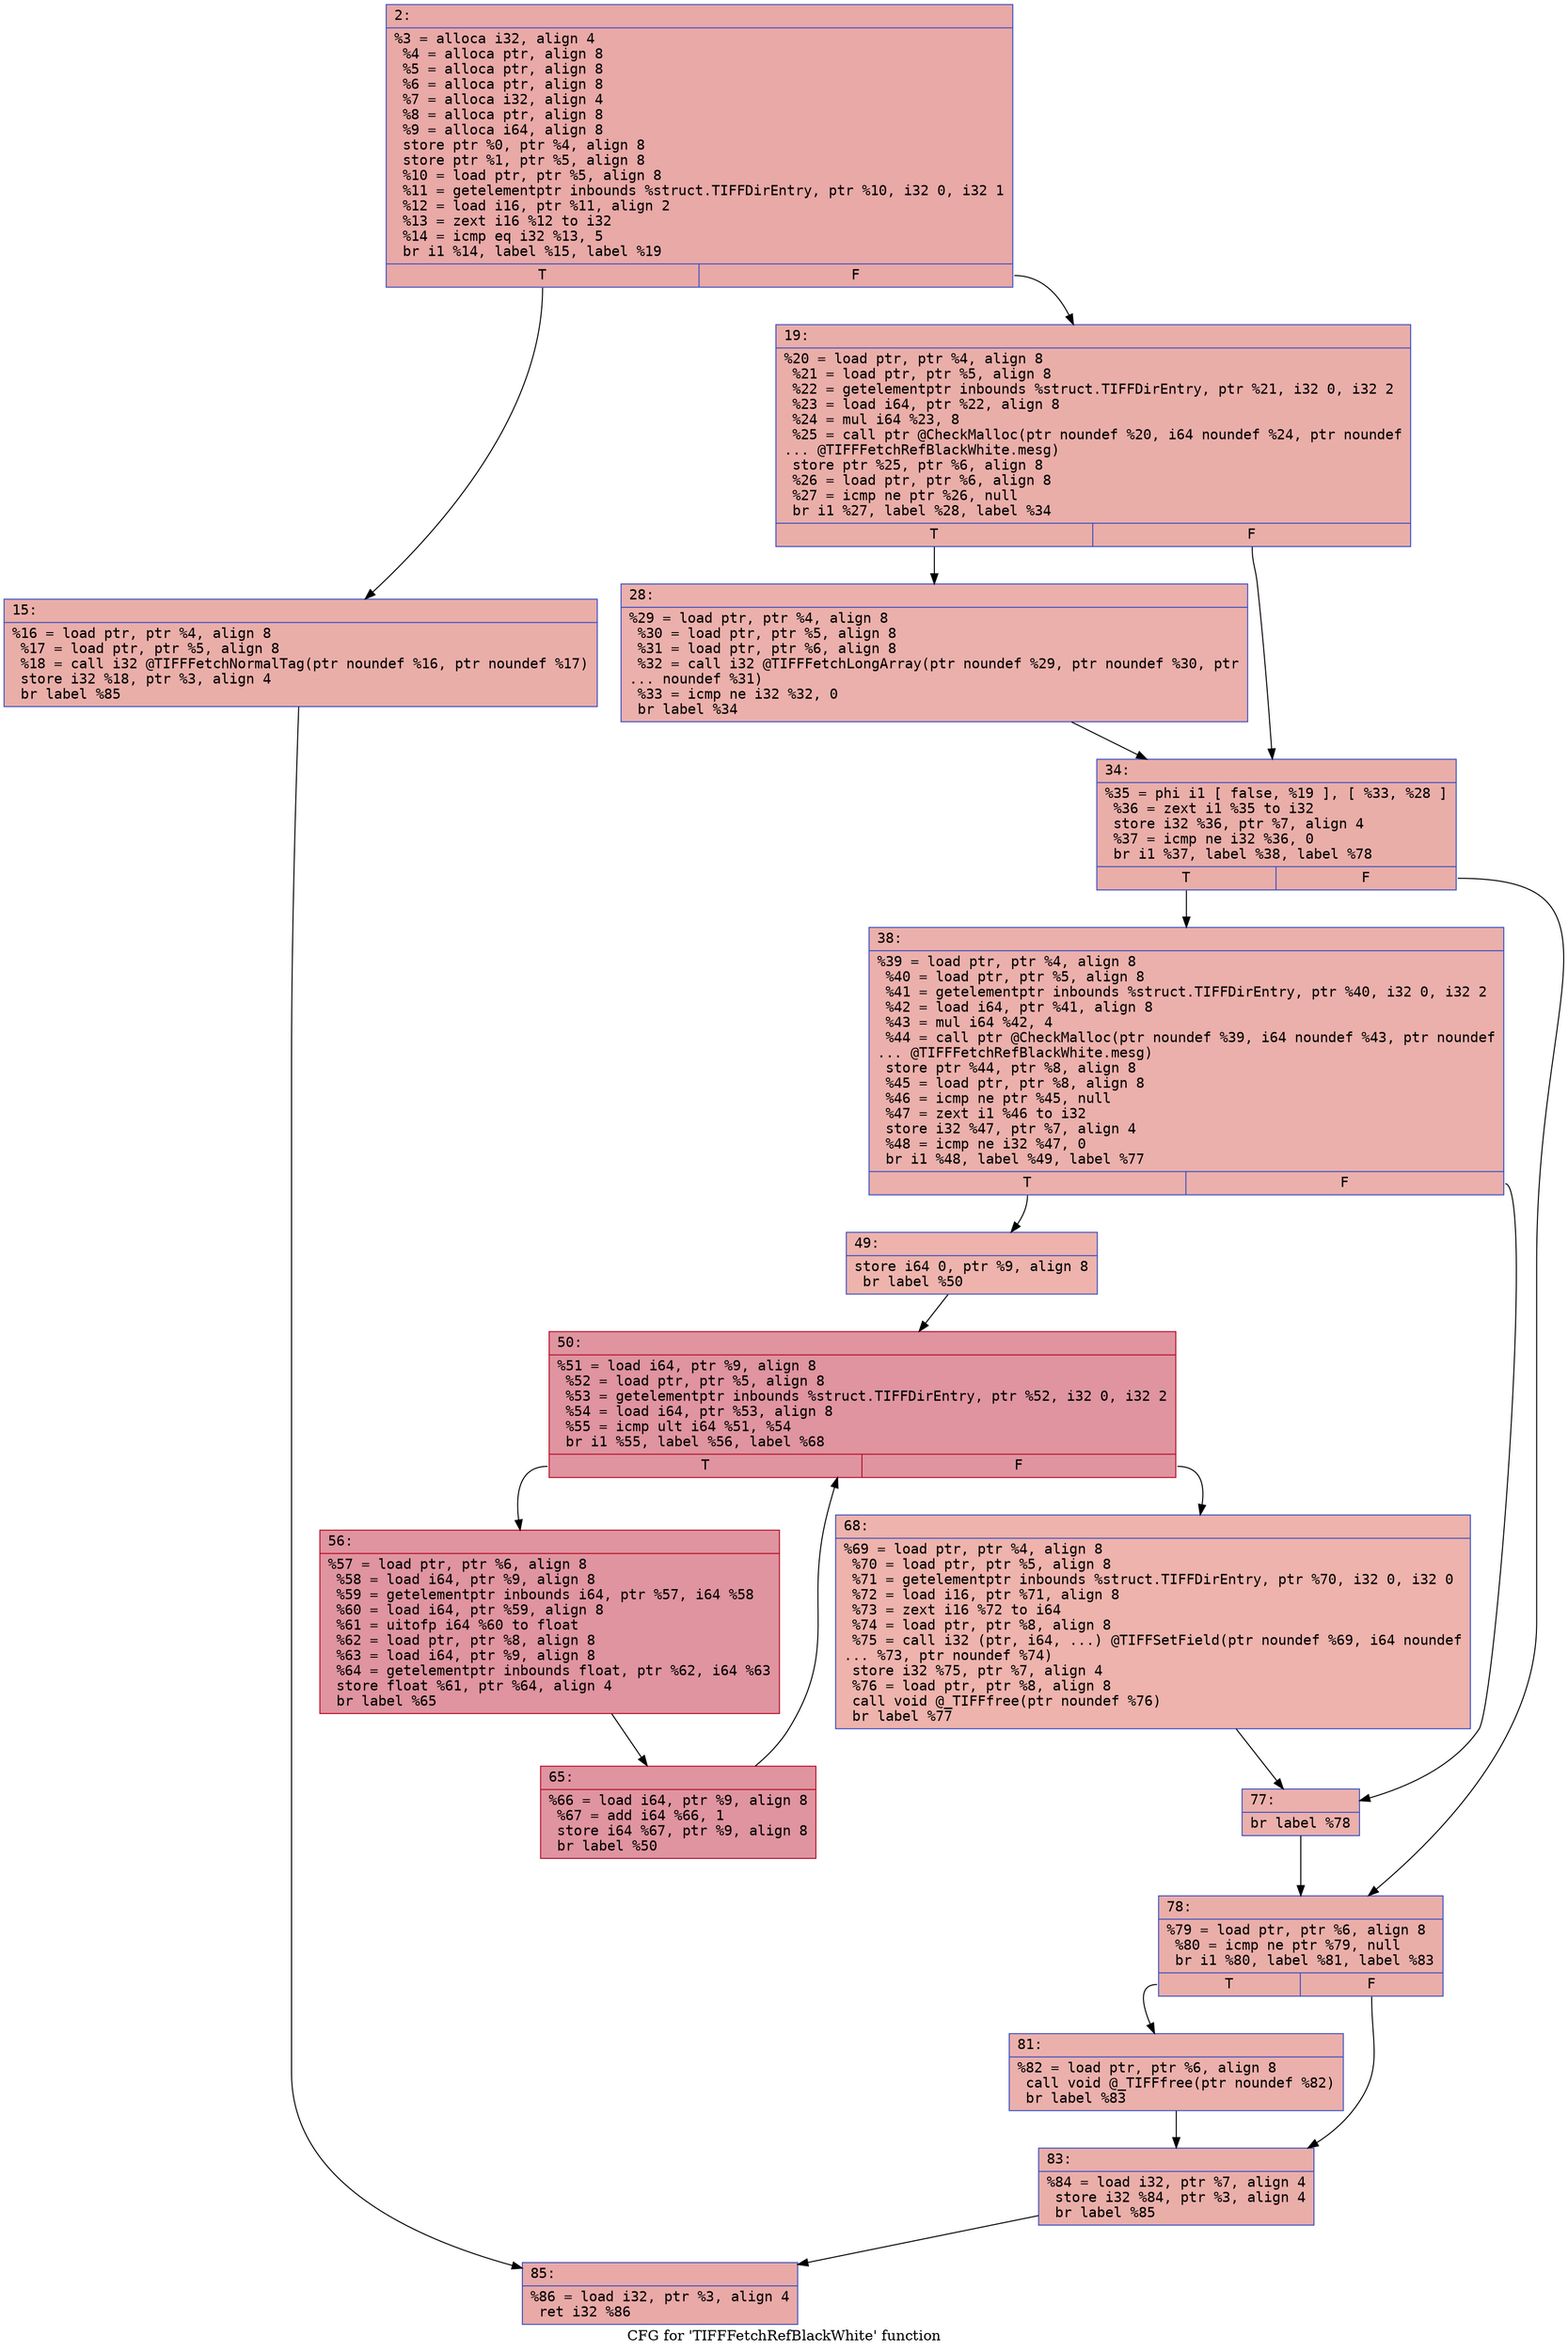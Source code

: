 digraph "CFG for 'TIFFFetchRefBlackWhite' function" {
	label="CFG for 'TIFFFetchRefBlackWhite' function";

	Node0x6000036ad9f0 [shape=record,color="#3d50c3ff", style=filled, fillcolor="#ca3b3770" fontname="Courier",label="{2:\l|  %3 = alloca i32, align 4\l  %4 = alloca ptr, align 8\l  %5 = alloca ptr, align 8\l  %6 = alloca ptr, align 8\l  %7 = alloca i32, align 4\l  %8 = alloca ptr, align 8\l  %9 = alloca i64, align 8\l  store ptr %0, ptr %4, align 8\l  store ptr %1, ptr %5, align 8\l  %10 = load ptr, ptr %5, align 8\l  %11 = getelementptr inbounds %struct.TIFFDirEntry, ptr %10, i32 0, i32 1\l  %12 = load i16, ptr %11, align 2\l  %13 = zext i16 %12 to i32\l  %14 = icmp eq i32 %13, 5\l  br i1 %14, label %15, label %19\l|{<s0>T|<s1>F}}"];
	Node0x6000036ad9f0:s0 -> Node0x6000036ada40[tooltip="2 -> 15\nProbability 50.00%" ];
	Node0x6000036ad9f0:s1 -> Node0x6000036ada90[tooltip="2 -> 19\nProbability 50.00%" ];
	Node0x6000036ada40 [shape=record,color="#3d50c3ff", style=filled, fillcolor="#d0473d70" fontname="Courier",label="{15:\l|  %16 = load ptr, ptr %4, align 8\l  %17 = load ptr, ptr %5, align 8\l  %18 = call i32 @TIFFFetchNormalTag(ptr noundef %16, ptr noundef %17)\l  store i32 %18, ptr %3, align 4\l  br label %85\l}"];
	Node0x6000036ada40 -> Node0x6000036adea0[tooltip="15 -> 85\nProbability 100.00%" ];
	Node0x6000036ada90 [shape=record,color="#3d50c3ff", style=filled, fillcolor="#d0473d70" fontname="Courier",label="{19:\l|  %20 = load ptr, ptr %4, align 8\l  %21 = load ptr, ptr %5, align 8\l  %22 = getelementptr inbounds %struct.TIFFDirEntry, ptr %21, i32 0, i32 2\l  %23 = load i64, ptr %22, align 8\l  %24 = mul i64 %23, 8\l  %25 = call ptr @CheckMalloc(ptr noundef %20, i64 noundef %24, ptr noundef\l... @TIFFFetchRefBlackWhite.mesg)\l  store ptr %25, ptr %6, align 8\l  %26 = load ptr, ptr %6, align 8\l  %27 = icmp ne ptr %26, null\l  br i1 %27, label %28, label %34\l|{<s0>T|<s1>F}}"];
	Node0x6000036ada90:s0 -> Node0x6000036adae0[tooltip="19 -> 28\nProbability 62.50%" ];
	Node0x6000036ada90:s1 -> Node0x6000036adb30[tooltip="19 -> 34\nProbability 37.50%" ];
	Node0x6000036adae0 [shape=record,color="#3d50c3ff", style=filled, fillcolor="#d24b4070" fontname="Courier",label="{28:\l|  %29 = load ptr, ptr %4, align 8\l  %30 = load ptr, ptr %5, align 8\l  %31 = load ptr, ptr %6, align 8\l  %32 = call i32 @TIFFFetchLongArray(ptr noundef %29, ptr noundef %30, ptr\l... noundef %31)\l  %33 = icmp ne i32 %32, 0\l  br label %34\l}"];
	Node0x6000036adae0 -> Node0x6000036adb30[tooltip="28 -> 34\nProbability 100.00%" ];
	Node0x6000036adb30 [shape=record,color="#3d50c3ff", style=filled, fillcolor="#d0473d70" fontname="Courier",label="{34:\l|  %35 = phi i1 [ false, %19 ], [ %33, %28 ]\l  %36 = zext i1 %35 to i32\l  store i32 %36, ptr %7, align 4\l  %37 = icmp ne i32 %36, 0\l  br i1 %37, label %38, label %78\l|{<s0>T|<s1>F}}"];
	Node0x6000036adb30:s0 -> Node0x6000036adb80[tooltip="34 -> 38\nProbability 62.50%" ];
	Node0x6000036adb30:s1 -> Node0x6000036addb0[tooltip="34 -> 78\nProbability 37.50%" ];
	Node0x6000036adb80 [shape=record,color="#3d50c3ff", style=filled, fillcolor="#d24b4070" fontname="Courier",label="{38:\l|  %39 = load ptr, ptr %4, align 8\l  %40 = load ptr, ptr %5, align 8\l  %41 = getelementptr inbounds %struct.TIFFDirEntry, ptr %40, i32 0, i32 2\l  %42 = load i64, ptr %41, align 8\l  %43 = mul i64 %42, 4\l  %44 = call ptr @CheckMalloc(ptr noundef %39, i64 noundef %43, ptr noundef\l... @TIFFFetchRefBlackWhite.mesg)\l  store ptr %44, ptr %8, align 8\l  %45 = load ptr, ptr %8, align 8\l  %46 = icmp ne ptr %45, null\l  %47 = zext i1 %46 to i32\l  store i32 %47, ptr %7, align 4\l  %48 = icmp ne i32 %47, 0\l  br i1 %48, label %49, label %77\l|{<s0>T|<s1>F}}"];
	Node0x6000036adb80:s0 -> Node0x6000036adbd0[tooltip="38 -> 49\nProbability 62.50%" ];
	Node0x6000036adb80:s1 -> Node0x6000036add60[tooltip="38 -> 77\nProbability 37.50%" ];
	Node0x6000036adbd0 [shape=record,color="#3d50c3ff", style=filled, fillcolor="#d6524470" fontname="Courier",label="{49:\l|  store i64 0, ptr %9, align 8\l  br label %50\l}"];
	Node0x6000036adbd0 -> Node0x6000036adc20[tooltip="49 -> 50\nProbability 100.00%" ];
	Node0x6000036adc20 [shape=record,color="#b70d28ff", style=filled, fillcolor="#b70d2870" fontname="Courier",label="{50:\l|  %51 = load i64, ptr %9, align 8\l  %52 = load ptr, ptr %5, align 8\l  %53 = getelementptr inbounds %struct.TIFFDirEntry, ptr %52, i32 0, i32 2\l  %54 = load i64, ptr %53, align 8\l  %55 = icmp ult i64 %51, %54\l  br i1 %55, label %56, label %68\l|{<s0>T|<s1>F}}"];
	Node0x6000036adc20:s0 -> Node0x6000036adc70[tooltip="50 -> 56\nProbability 96.88%" ];
	Node0x6000036adc20:s1 -> Node0x6000036add10[tooltip="50 -> 68\nProbability 3.12%" ];
	Node0x6000036adc70 [shape=record,color="#b70d28ff", style=filled, fillcolor="#b70d2870" fontname="Courier",label="{56:\l|  %57 = load ptr, ptr %6, align 8\l  %58 = load i64, ptr %9, align 8\l  %59 = getelementptr inbounds i64, ptr %57, i64 %58\l  %60 = load i64, ptr %59, align 8\l  %61 = uitofp i64 %60 to float\l  %62 = load ptr, ptr %8, align 8\l  %63 = load i64, ptr %9, align 8\l  %64 = getelementptr inbounds float, ptr %62, i64 %63\l  store float %61, ptr %64, align 4\l  br label %65\l}"];
	Node0x6000036adc70 -> Node0x6000036adcc0[tooltip="56 -> 65\nProbability 100.00%" ];
	Node0x6000036adcc0 [shape=record,color="#b70d28ff", style=filled, fillcolor="#b70d2870" fontname="Courier",label="{65:\l|  %66 = load i64, ptr %9, align 8\l  %67 = add i64 %66, 1\l  store i64 %67, ptr %9, align 8\l  br label %50\l}"];
	Node0x6000036adcc0 -> Node0x6000036adc20[tooltip="65 -> 50\nProbability 100.00%" ];
	Node0x6000036add10 [shape=record,color="#3d50c3ff", style=filled, fillcolor="#d6524470" fontname="Courier",label="{68:\l|  %69 = load ptr, ptr %4, align 8\l  %70 = load ptr, ptr %5, align 8\l  %71 = getelementptr inbounds %struct.TIFFDirEntry, ptr %70, i32 0, i32 0\l  %72 = load i16, ptr %71, align 8\l  %73 = zext i16 %72 to i64\l  %74 = load ptr, ptr %8, align 8\l  %75 = call i32 (ptr, i64, ...) @TIFFSetField(ptr noundef %69, i64 noundef\l... %73, ptr noundef %74)\l  store i32 %75, ptr %7, align 4\l  %76 = load ptr, ptr %8, align 8\l  call void @_TIFFfree(ptr noundef %76)\l  br label %77\l}"];
	Node0x6000036add10 -> Node0x6000036add60[tooltip="68 -> 77\nProbability 100.00%" ];
	Node0x6000036add60 [shape=record,color="#3d50c3ff", style=filled, fillcolor="#d24b4070" fontname="Courier",label="{77:\l|  br label %78\l}"];
	Node0x6000036add60 -> Node0x6000036addb0[tooltip="77 -> 78\nProbability 100.00%" ];
	Node0x6000036addb0 [shape=record,color="#3d50c3ff", style=filled, fillcolor="#d0473d70" fontname="Courier",label="{78:\l|  %79 = load ptr, ptr %6, align 8\l  %80 = icmp ne ptr %79, null\l  br i1 %80, label %81, label %83\l|{<s0>T|<s1>F}}"];
	Node0x6000036addb0:s0 -> Node0x6000036ade00[tooltip="78 -> 81\nProbability 62.50%" ];
	Node0x6000036addb0:s1 -> Node0x6000036ade50[tooltip="78 -> 83\nProbability 37.50%" ];
	Node0x6000036ade00 [shape=record,color="#3d50c3ff", style=filled, fillcolor="#d24b4070" fontname="Courier",label="{81:\l|  %82 = load ptr, ptr %6, align 8\l  call void @_TIFFfree(ptr noundef %82)\l  br label %83\l}"];
	Node0x6000036ade00 -> Node0x6000036ade50[tooltip="81 -> 83\nProbability 100.00%" ];
	Node0x6000036ade50 [shape=record,color="#3d50c3ff", style=filled, fillcolor="#d0473d70" fontname="Courier",label="{83:\l|  %84 = load i32, ptr %7, align 4\l  store i32 %84, ptr %3, align 4\l  br label %85\l}"];
	Node0x6000036ade50 -> Node0x6000036adea0[tooltip="83 -> 85\nProbability 100.00%" ];
	Node0x6000036adea0 [shape=record,color="#3d50c3ff", style=filled, fillcolor="#ca3b3770" fontname="Courier",label="{85:\l|  %86 = load i32, ptr %3, align 4\l  ret i32 %86\l}"];
}
